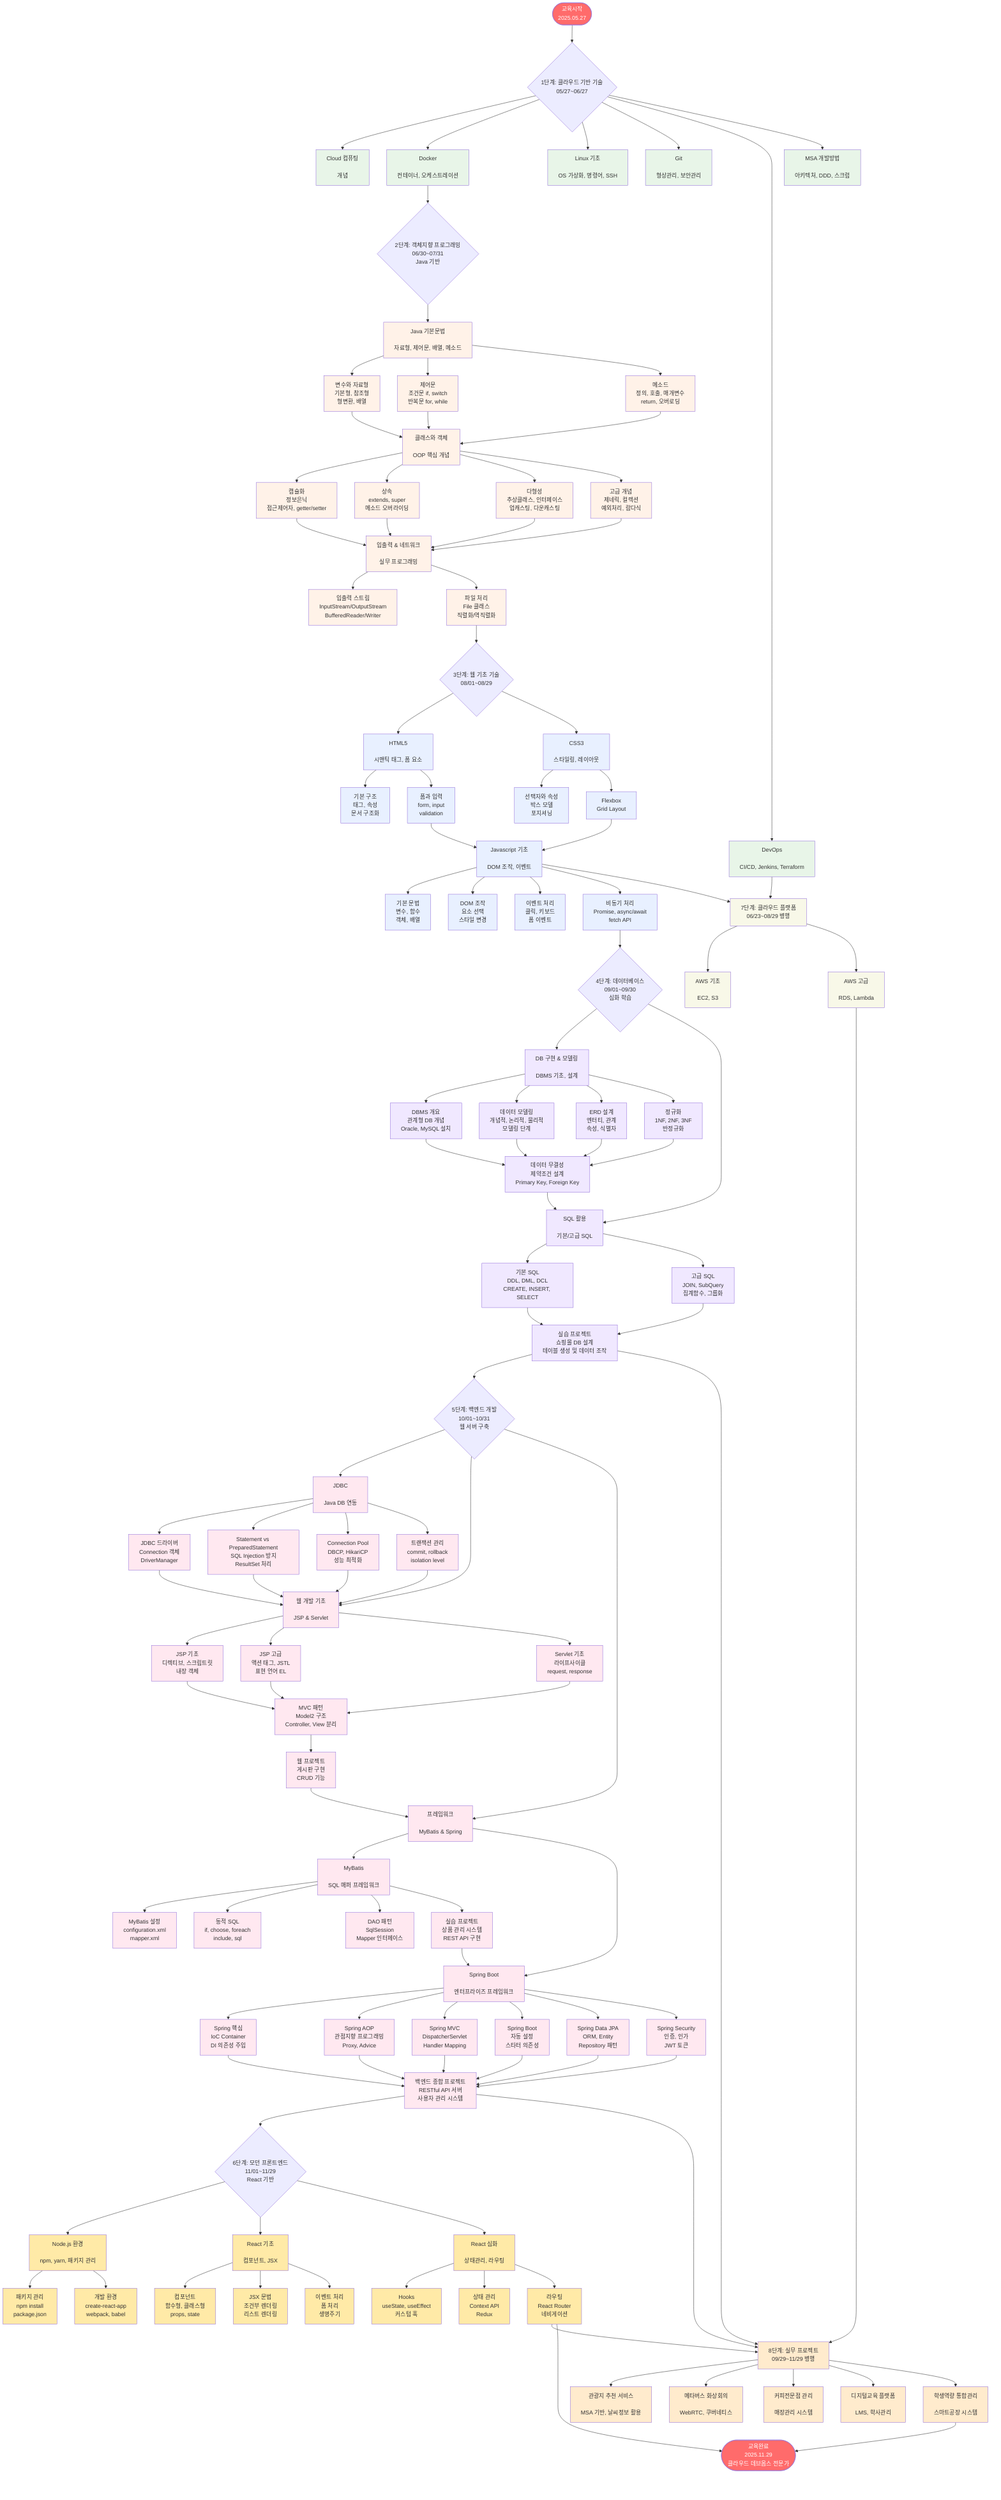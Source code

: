 flowchart TD
    Start([교육시작<br/>2025.05.27]) --> Phase1{1단계: 클라우드 기반 기술<br/>05/27~06/27}

    Phase1 --> Cloud컴퓨팅[Cloud 컴퓨팅<br/><br/>개념]
    Phase1 --> Docker[Docker<br/><br/>컨테이너, 오케스트레이션]
    Phase1 --> Linux[Linux 기초<br/><br/>OS 가상화, 명령어, SSH]
    Phase1 --> Git[Git<br/><br/>형상관리, 보안관리]
    Phase1 --> DevOps[DevOps<br/><br/>CI/CD, Jenkins, Terraform]
    Phase1 --> MSA[MSA 개발방법<br/><br/>아키텍처, DDD, 스크럼]
    
    Docker --> Phase2{2단계: 객체지향 프로그래밍<br/>06/30~07/31<br/>Java 기반}
    
    Phase2 --> Java1[Java 기본문법<br/><br/>자료형, 제어문, 배열, 메소드]
    
    Java1 --> JavaSub1[변수와 자료형<br/>기본형, 참조형<br/>형변환, 배열]
    Java1 --> JavaSub2[제어문<br/>조건문 if, switch<br/>반복문 for, while]
    Java1 --> JavaSub3[메소드<br/>정의, 호출, 매개변수<br/>return, 오버로딩]
    
    JavaSub1 --> Java2[클래스와 객체<br/><br/>OOP 핵심 개념]
    JavaSub2 --> Java2
    JavaSub3 --> Java2
    
    Java2 --> OOP1[캡슐화<br/>정보은닉<br/>접근제어자, getter/setter]
    Java2 --> OOP2[상속<br/>extends, super<br/>메소드 오버라이딩]
    Java2 --> OOP3[다형성<br/>추상클래스, 인터페이스<br/>업캐스팅, 다운캐스팅]
    Java2 --> OOP4[고급 개념<br/>제네릭, 컬렉션<br/>예외처리, 람다식]
    
    OOP1 --> Java3[입출력 & 네트워크<br/><br/>실무 프로그래밍]
    OOP2 --> Java3
    OOP3 --> Java3
    OOP4 --> Java3
    
    Java3 --> IO1[입출력 스트림<br/>InputStream/OutputStream<br/>BufferedReader/Writer]
    Java3 --> IO2[파일 처리<br/>File 클래스<br/>직렬화/역직렬화]
    
    IO2 --> Phase3{3단계: 웹 기초 기술<br/>08/01~08/29}
    
    Phase3 --> HTML[HTML5<br/><br/>시맨틱 태그, 폼 요소]
    Phase3 --> CSS[CSS3<br/><br/>스타일링, 레이아웃]
    
    HTML --> HTMLSub1[기본 구조<br/>태그, 속성<br/>문서 구조화]
    HTML --> HTMLSub2[폼과 입력<br/>form, input<br/>validation]
    
    CSS --> CSSSub1[선택자와 속성<br/>박스 모델<br/>포지셔닝]
    CSS --> CSSSub2[Flexbox<br/>Grid Layout<br/>]
    
    HTMLSub2 --> JS[Javascript 기초<br/><br/>DOM 조작, 이벤트]
    CSSSub2 --> JS
    
    JS --> JSSub1[기본 문법<br/>변수, 함수<br/>객체, 배열]
    JS --> JSSub2[DOM 조작<br/>요소 선택<br/>스타일 변경]
    JS --> JSSub3[이벤트 처리<br/>클릭, 키보드<br/>폼 이벤트]
    JS --> JSSub4[비동기 처리<br/>Promise, async/await<br/>fetch API]
    
    JSSub4 --> Phase4{4단계: 데이터베이스<br/>09/01~09/30<br/>심화 학습}
    
    Phase4 --> DB1[DB 구현 & 모델링<br/><br/>DBMS 기초, 설계]
    Phase4 --> DB2[SQL 활용<br/><br/>기본/고급 SQL]
    
    DB1 --> DBSub1[DBMS 개요<br/>관계형 DB 개념<br/>Oracle, MySQL 설치]
    DB1 --> DBSub2[데이터 모델링<br/>개념적, 논리적, 물리적<br/>모델링 단계]
    DB1 --> DBSub3[ERD 설계<br/>엔터티, 관계<br/>속성, 식별자]
    DB1 --> DBSub4[정규화<br/>1NF, 2NF, 3NF<br/>반정규화]
    
    DBSub1 --> DBMiddle[데이터 무결성<br/>제약조건 설계<br/>Primary Key, Foreign Key]
    DBSub2 --> DBMiddle
    DBSub3 --> DBMiddle
    DBSub4 --> DBMiddle
    
    DBMiddle --> DB2
    
    DB2 --> SQLSub1[기본 SQL<br/>DDL, DML, DCL<br/>CREATE, INSERT, SELECT]
    DB2 --> SQLSub2[고급 SQL<br/>JOIN, SubQuery<br/>집계함수, 그룹화]
    
    SQLSub1 --> SQLPractice[실습 프로젝트<br/>쇼핑몰 DB 설계<br/>테이블 생성 및 데이터 조작]
    SQLSub2 --> SQLPractice
    
    SQLPractice --> Phase5{5단계: 백엔드 개발<br/>10/01~10/31<br/>웹 서버 구축}
    
    Phase5 --> JDBC[JDBC<br/><br/>Java DB 연동]
    Phase5 --> WebDev[웹 개발 기초<br/><br/>JSP & Servlet]
    Phase5 --> Framework[프레임워크<br/><br/>MyBatis & Spring]
    
    JDBC --> JDBCSub1[JDBC 드라이버<br/>Connection 객체<br/>DriverManager]
    JDBC --> JDBCSub2[Statement vs PreparedStatement<br/>SQL Injection 방지<br/>ResultSet 처리]
    JDBC --> JDBCSub3[Connection Pool<br/>DBCP, HikariCP<br/>성능 최적화]
    JDBC --> JDBCSub4[트랜잭션 관리<br/>commit, rollback<br/>isolation level]
    
    JDBCSub1 --> WebDev
    JDBCSub2 --> WebDev
    JDBCSub3 --> WebDev
    JDBCSub4 --> WebDev
    
    WebDev --> JSPSub1[JSP 기초<br/>디렉티브, 스크립트릿<br/>내장 객체]
    WebDev --> JSPSub2[JSP 고급<br/>액션 태그, JSTL<br/>표현 언어 EL]
    WebDev --> ServletSub1[Servlet 기초<br/>라이프사이클<br/>request, response]
    
    JSPSub1 --> MVCPattern[MVC 패턴<br/>Model2 구조<br/>Controller, View 분리]
    JSPSub2 --> MVCPattern
    ServletSub1 --> MVCPattern
    
    MVCPattern --> WebProject[웹 프로젝트<br/>게시판 구현<br/>CRUD 기능]
    
    WebProject --> Framework
    
    Framework --> MyBatisPart[MyBatis<br/><br/>SQL 매퍼 프레임워크]
    Framework --> SpringPart[Spring Boot<br/><br/>엔터프라이즈 프레임워크]
    
    MyBatisPart --> MyBSub1[MyBatis 설정<br/>configuration.xml<br/>mapper.xml]
    MyBatisPart --> MyBSub2[동적 SQL<br/>if, choose, foreach<br/>include, sql]
    MyBatisPart --> MyBSub3[DAO 패턴<br/>SqlSession<br/>Mapper 인터페이스]
    MyBatisPart --> MyBSub4[실습 프로젝트<br/>상품 관리 시스템<br/>REST API 구현]
    
    MyBSub4 --> SpringPart
    
    SpringPart --> SpringSub1[Spring 핵심<br/>IoC Container<br/>DI 의존성 주입]
    SpringPart --> SpringSub2[Spring AOP<br/>관점지향 프로그래밍<br/>Proxy, Advice]
    SpringPart --> SpringSub3[Spring MVC<br/>DispatcherServlet<br/>Handler Mapping]
    SpringPart --> SpringSub4[Spring Boot<br/>자동 설정<br/>스타터 의존성]
    SpringPart --> SpringSub5[Spring Data JPA<br/>ORM, Entity<br/>Repository 패턴]
    SpringPart --> SpringSub6[Spring Security<br/>인증, 인가<br/>JWT 토큰]
    
    SpringSub1 --> BackendProject[백엔드 종합 프로젝트<br/>RESTful API 서버<br/>사용자 관리 시스템]
    SpringSub2 --> BackendProject
    SpringSub3 --> BackendProject
    SpringSub4 --> BackendProject
    SpringSub5 --> BackendProject
    SpringSub6 --> BackendProject
    
    BackendProject --> Phase6{6단계: 모던 프론트엔드<br/>11/01~11/29<br/>React 기반}
    
    Phase6 --> Node[Node.js 환경<br/><br/>npm, yarn, 패키지 관리]
    Phase6 --> ReactBasic[React 기초<br/><br/>컴포넌트, JSX]
    Phase6 --> ReactAdvanced[React 심화<br/><br/>상태관리, 라우팅]
    
    Node --> NodeSub1[패키지 관리<br/>npm install<br/>package.json]
    Node --> NodeSub2[개발 환경<br/>create-react-app<br/>webpack, babel]
    
    ReactBasic --> ReactSub1[컴포넌트<br/>함수형, 클래스형<br/>props, state]
    ReactBasic --> ReactSub2[JSX 문법<br/>조건부 렌더링<br/>리스트 렌더링]
    ReactBasic --> ReactSub3[이벤트 처리<br/>폼 처리<br/>생명주기]
    
    ReactAdvanced --> ReactSub4[Hooks<br/>useState, useEffect<br/>커스텀 훅]
    ReactAdvanced --> ReactSub5[상태 관리<br/>Context API<br/>Redux]
    ReactAdvanced --> ReactSub6[라우팅<br/>React Router<br/>네비게이션]
    
    %% 7단계 클라우드 플랫폼 병행
    DevOps --> CloudPhase7[7단계: 클라우드 플랫폼<br/>06/23~08/29 병행]
    JS --> CloudPhase7
    CloudPhase7 --> AWSBasic[AWS 기초<br/><br/>EC2, S3]
    CloudPhase7 --> AWSAdvanced[AWS 고급<br/><br/>RDS, Lambda]
    
    %% 8단계 실무 프로젝트 병행
    SQLPractice --> ProjectPhase8[8단계: 실무 프로젝트<br/>09/29~11/29 병행]
    BackendProject --> ProjectPhase8
    ReactSub6 --> ProjectPhase8
    AWSAdvanced --> ProjectPhase8
    
    ProjectPhase8 --> Proj1[관광지 추천 서비스<br/><br/>MSA 기반, 날씨정보 활용]
    ProjectPhase8 --> Proj2[메타버스 화상회의<br/><br/>WebRTC, 쿠버네티스]
    ProjectPhase8 --> Proj3[커피전문점 관리<br/><br/>매장관리 시스템]
    ProjectPhase8 --> Proj4[디지털교육 플랫폼<br/><br/>LMS, 학사관리]
    ProjectPhase8 --> Proj5[학생역량 통합관리<br/><br/>스마트공장 시스템]
    
    ReactSub6 --> Complete([교육완료<br/>2025.11.29<br/>클라우드 데브옵스 전문가])
    Proj5 --> Complete
    
    classDef phase1 fill:#e8f5e8
    classDef phase2 fill:#fff2e8
    classDef phase3 fill:#e8f0ff
    classDef phase4 fill:#f0e8ff
    classDef phase5 fill:#ffe8f0
    classDef phase6 fill:#ffeaa7
    classDef phase7 fill:#f8f8e8
    classDef phase8 fill:#ffebcd
    classDef milestone fill:#ff6b6b,color:#fff
    
    class Linux,MSA,DevOps,Docker,Git,Cloud컴퓨팅 phase1
    class Java1,Java2,Java3,JavaSub1,JavaSub2,JavaSub3,OOP1,OOP2,OOP3,OOP4,IO1,IO2 phase2
    class HTML,CSS,HTMLSub1,HTMLSub2,CSSSub1,CSSSub2,JS,JSSub1,JSSub2,JSSub3,JSSub4 phase3
    class DB1,DB2,DBSub1,DBSub2,DBSub3,DBSub4,DBMiddle,SQLSub1,SQLSub2,SQLPractice phase4
    class JDBC,WebDev,Framework,JDBCSub1,JDBCSub2,JDBCSub3,JDBCSub4,JSPSub1,JSPSub2,ServletSub1,MVCPattern,WebProject,MyBatisPart,SpringPart,MyBSub1,MyBSub2,MyBSub3,MyBSub4,SpringSub1,SpringSub2,SpringSub3,SpringSub4,SpringSub5,SpringSub6,BackendProject phase5
    class Node,ReactBasic,ReactAdvanced,NodeSub1,NodeSub2,ReactSub1,ReactSub2,ReactSub3,ReactSub4,ReactSub5,ReactSub6 phase6
    class CloudPhase7,AWSBasic,AWSAdvanced phase7
    class ProjectPhase8,Proj1,Proj2,Proj3,Proj4,Proj5 phase8
    class Start,Complete milestone